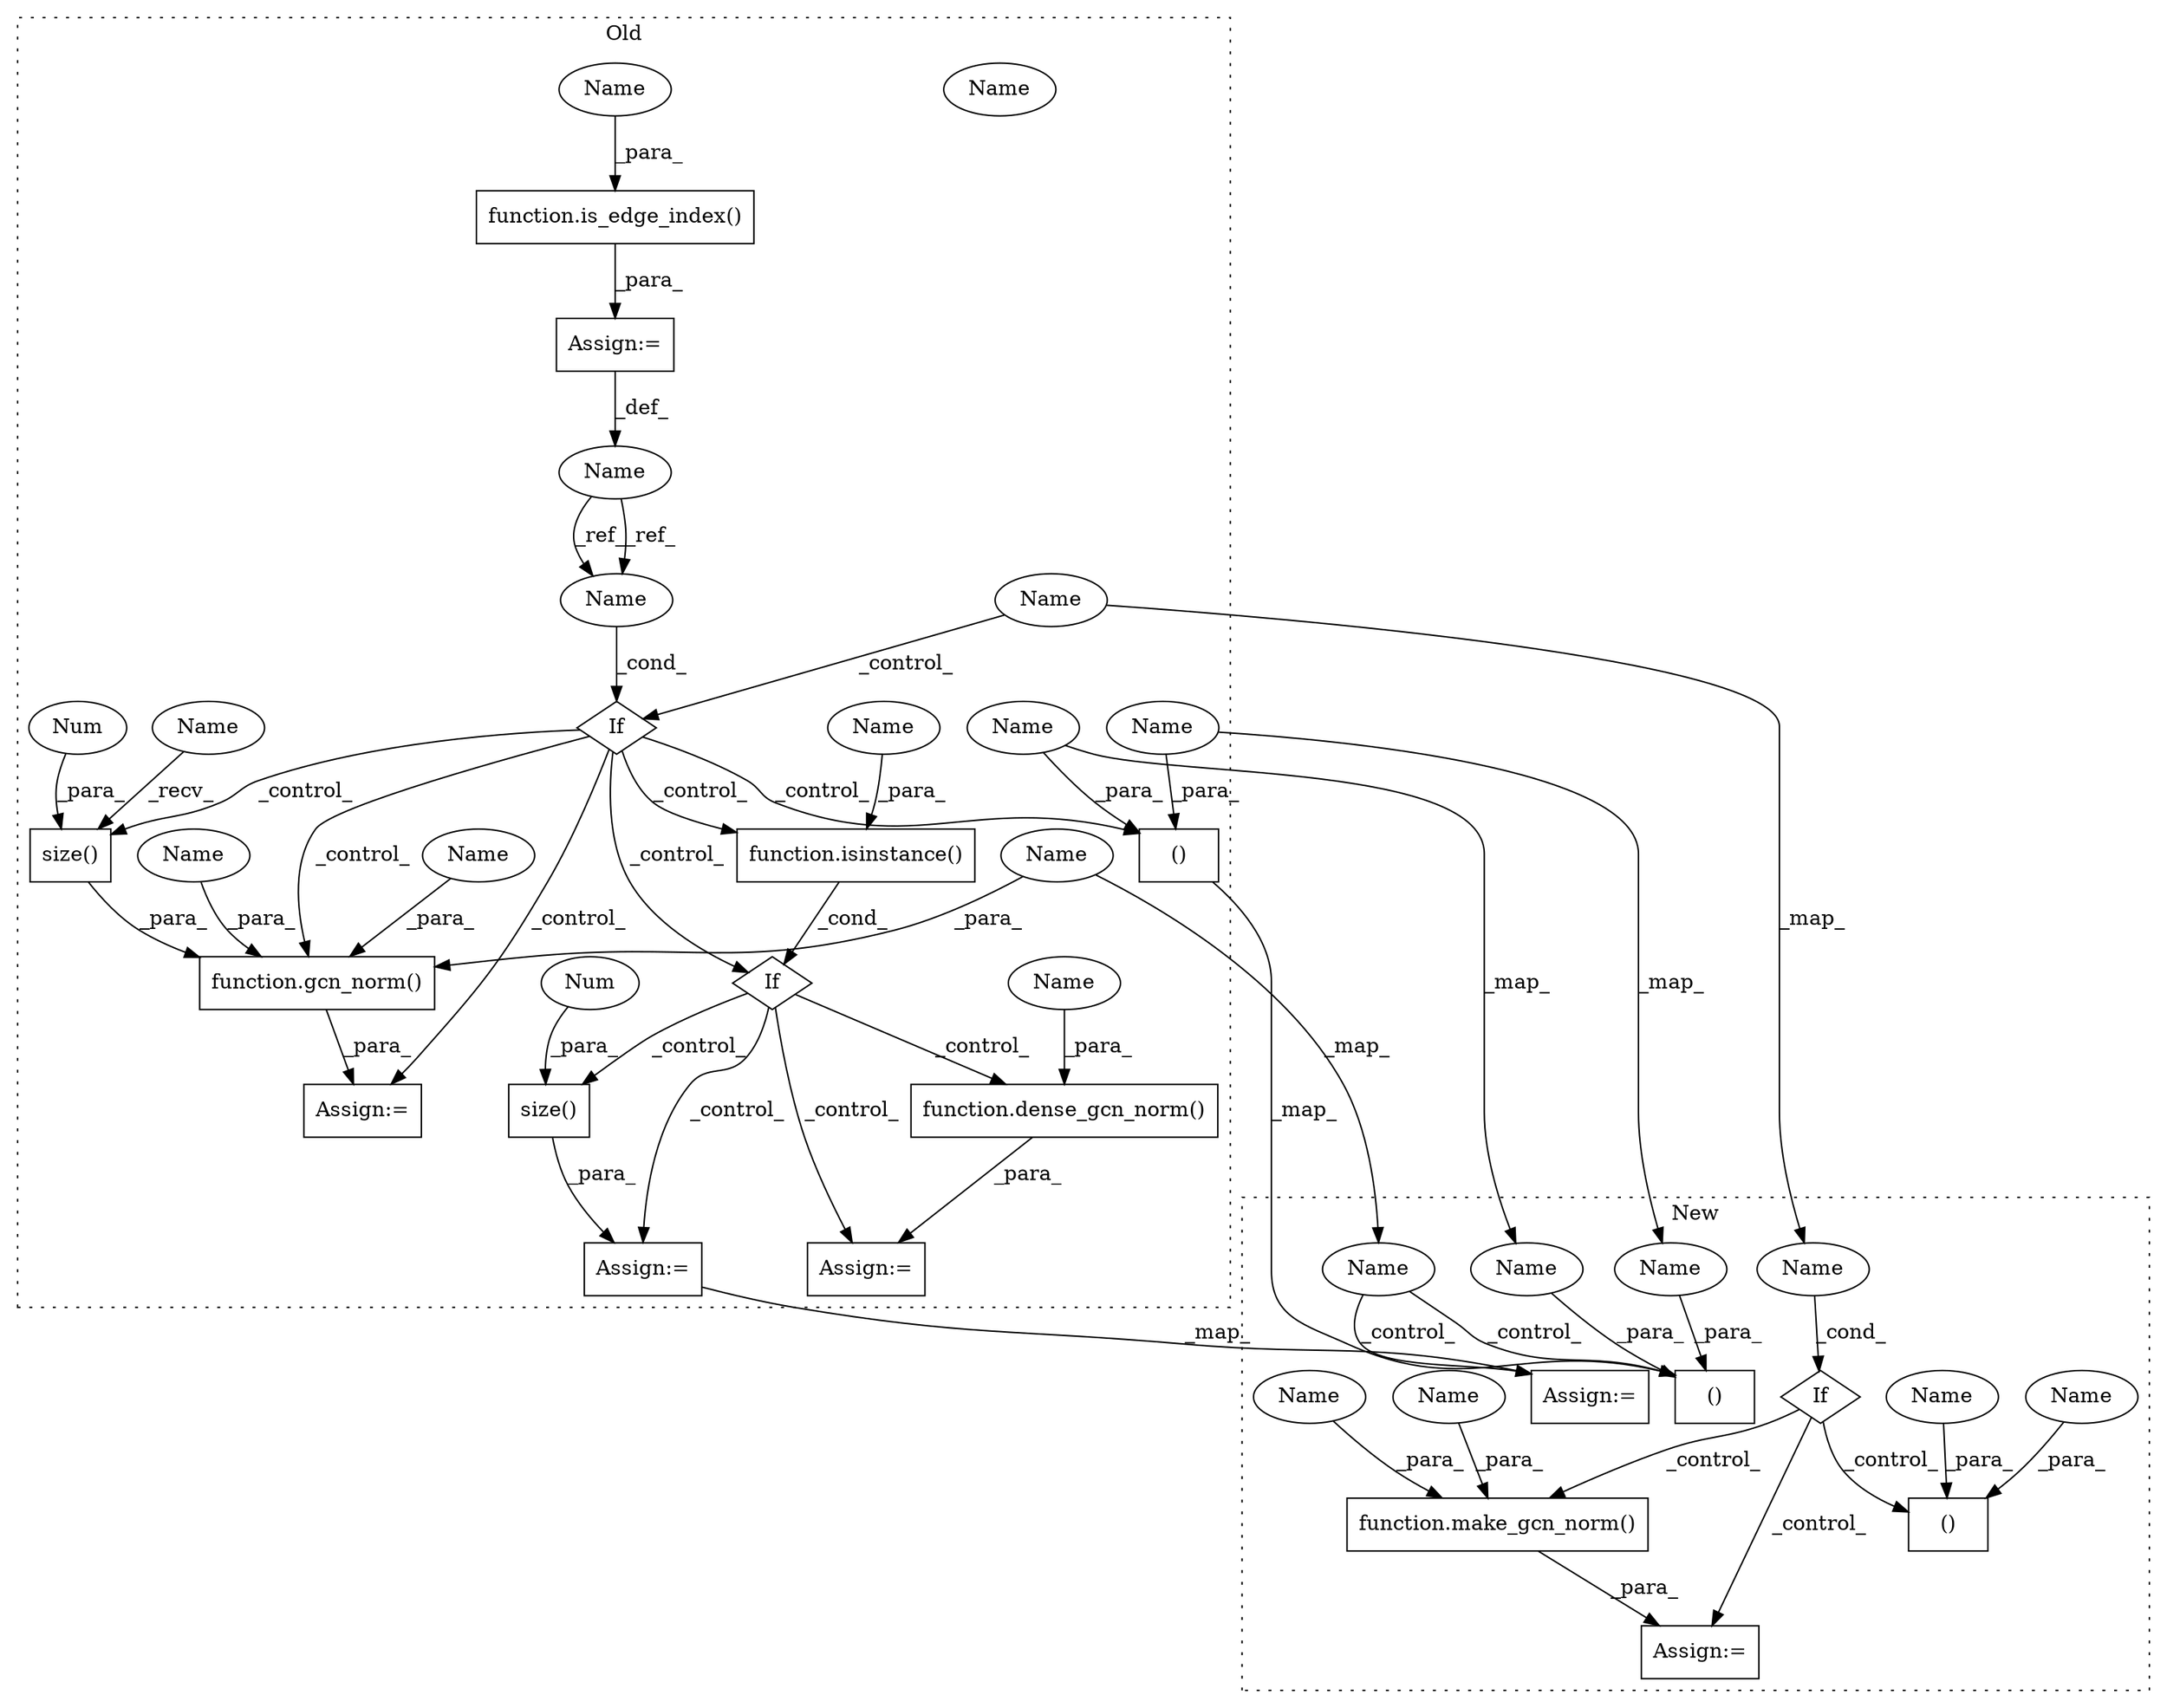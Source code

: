 digraph G {
subgraph cluster0 {
1 [label="size()" a="75" s="3328,3336" l="7,1" shape="box"];
3 [label="Name" a="87" s="2828" l="12" shape="ellipse"];
4 [label="size()" a="75" s="3082,3090" l="7,1" shape="box"];
5 [label="Num" a="76" s="3335" l="1" shape="ellipse"];
6 [label="Num" a="76" s="3089" l="1" shape="ellipse"];
7 [label="function.gcn_norm()" a="75" s="3006,3143" l="51,16" shape="box"];
8 [label="Name" a="87" s="2946" l="12" shape="ellipse"];
9 [label="function.is_edge_index()" a="75" s="2843,2867" l="14,1" shape="box"];
10 [label="function.dense_gcn_norm()" a="75" s="3513,3563" l="40,37" shape="box"];
11 [label="Assign:=" a="68" s="3510" l="3" shape="box"];
12 [label="Assign:=" a="68" s="2840" l="3" shape="box"];
14 [label="Assign:=" a="68" s="2990" l="16" shape="box"];
16 [label="If" a="96" s="2943,2958" l="3,22" shape="diamond"];
18 [label="()" a="54" s="2990" l="13" shape="box"];
20 [label="If" a="96" s="3181,3217" l="0,22" shape="diamond"];
21 [label="function.isinstance()" a="75" s="3181,3216" l="11,1" shape="box"];
22 [label="Name" a="87" s="2911" l="14" shape="ellipse"];
25 [label="Name" a="87" s="3124" l="19" shape="ellipse"];
27 [label="Assign:=" a="68" s="3249" l="3" shape="box"];
28 [label="Name" a="87" s="3192" l="10" shape="ellipse"];
29 [label="Name" a="87" s="3553" l="10" shape="ellipse"];
30 [label="Name" a="87" s="2857" l="10" shape="ellipse"];
31 [label="Name" a="87" s="2980" l="10" shape="ellipse"];
32 [label="Name" a="87" s="3057" l="10" shape="ellipse"];
33 [label="Name" a="87" s="3082" l="1" shape="ellipse"];
34 [label="Name" a="87" s="2992" l="11" shape="ellipse"];
35 [label="Name" a="87" s="3069" l="11" shape="ellipse"];
36 [label="Name" a="87" s="2946" l="12" shape="ellipse"];
label = "Old";
style="dotted";
}
subgraph cluster1 {
2 [label="function.make_gcn_norm()" a="75" s="2961,3019" l="35,1" shape="box"];
13 [label="()" a="54" s="2945" l="13" shape="box"];
15 [label="Assign:=" a="68" s="2945" l="16" shape="box"];
17 [label="If" a="96" s="2900,2917" l="3,18" shape="diamond"];
19 [label="()" a="54" s="2788" l="13" shape="box"];
23 [label="Name" a="87" s="2903" l="14" shape="ellipse"];
24 [label="Name" a="87" s="2741" l="19" shape="ellipse"];
26 [label="Assign:=" a="68" s="2788" l="16" shape="box"];
37 [label="Name" a="87" s="2935" l="10" shape="ellipse"];
38 [label="Name" a="87" s="2778" l="10" shape="ellipse"];
39 [label="Name" a="87" s="2996" l="10" shape="ellipse"];
40 [label="Name" a="87" s="2790" l="11" shape="ellipse"];
41 [label="Name" a="87" s="2947" l="11" shape="ellipse"];
42 [label="Name" a="87" s="3008" l="11" shape="ellipse"];
label = "New";
style="dotted";
}
1 -> 27 [label="_para_"];
2 -> 15 [label="_para_"];
3 -> 36 [label="_ref_"];
3 -> 36 [label="_ref_"];
4 -> 7 [label="_para_"];
5 -> 1 [label="_para_"];
6 -> 4 [label="_para_"];
7 -> 14 [label="_para_"];
9 -> 12 [label="_para_"];
10 -> 11 [label="_para_"];
12 -> 3 [label="_def_"];
16 -> 4 [label="_control_"];
16 -> 18 [label="_control_"];
16 -> 7 [label="_control_"];
16 -> 21 [label="_control_"];
16 -> 20 [label="_control_"];
16 -> 14 [label="_control_"];
17 -> 15 [label="_control_"];
17 -> 13 [label="_control_"];
17 -> 2 [label="_control_"];
18 -> 19 [label="_map_"];
20 -> 10 [label="_control_"];
20 -> 27 [label="_control_"];
20 -> 11 [label="_control_"];
20 -> 1 [label="_control_"];
21 -> 20 [label="_cond_"];
22 -> 23 [label="_map_"];
22 -> 16 [label="_control_"];
23 -> 17 [label="_cond_"];
24 -> 26 [label="_control_"];
24 -> 19 [label="_control_"];
25 -> 7 [label="_para_"];
25 -> 24 [label="_map_"];
27 -> 26 [label="_map_"];
28 -> 21 [label="_para_"];
29 -> 10 [label="_para_"];
30 -> 9 [label="_para_"];
31 -> 38 [label="_map_"];
31 -> 18 [label="_para_"];
32 -> 7 [label="_para_"];
33 -> 4 [label="_recv_"];
34 -> 18 [label="_para_"];
34 -> 40 [label="_map_"];
35 -> 7 [label="_para_"];
36 -> 16 [label="_cond_"];
37 -> 13 [label="_para_"];
38 -> 19 [label="_para_"];
39 -> 2 [label="_para_"];
40 -> 19 [label="_para_"];
41 -> 13 [label="_para_"];
42 -> 2 [label="_para_"];
}